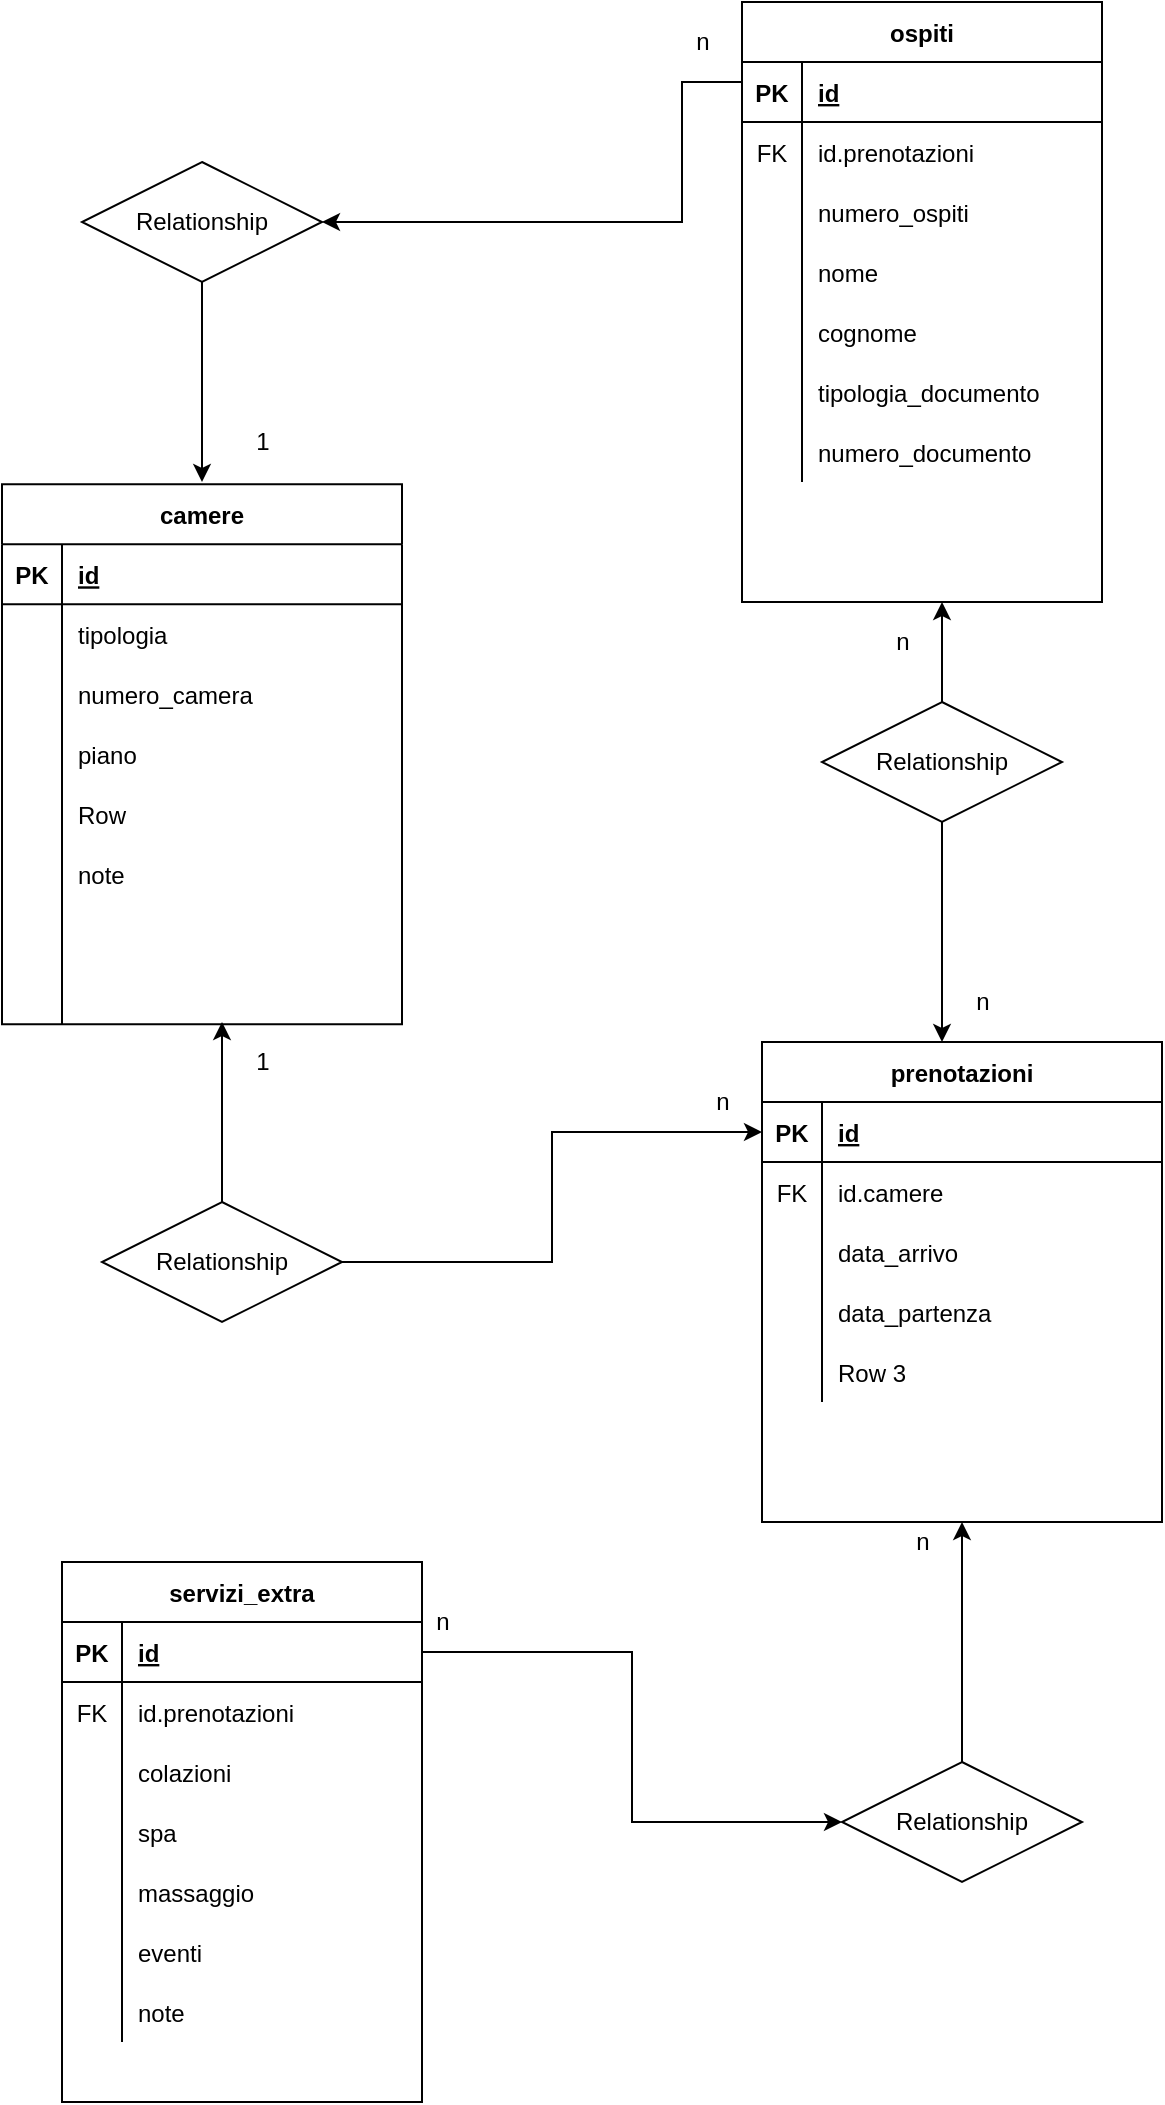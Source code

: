 <mxfile version="14.1.9" type="device"><diagram id="912R-cQDNFuxGoC7GsIr" name="Page-1"><mxGraphModel dx="1235" dy="1122" grid="1" gridSize="10" guides="1" tooltips="1" connect="1" arrows="1" fold="1" page="1" pageScale="1" pageWidth="827" pageHeight="1169" math="0" shadow="0"><root><mxCell id="0"/><mxCell id="1" parent="0"/><mxCell id="Owy4BTAENfQ-3Ju6TqfD-15" value="camere" style="shape=table;startSize=30;container=1;collapsible=1;childLayout=tableLayout;fixedRows=1;rowLines=0;fontStyle=1;align=center;resizeLast=1;" vertex="1" parent="1"><mxGeometry x="940" y="301.17" width="200" height="270" as="geometry"/></mxCell><mxCell id="Owy4BTAENfQ-3Ju6TqfD-16" value="" style="shape=partialRectangle;collapsible=0;dropTarget=0;pointerEvents=0;fillColor=none;top=0;left=0;bottom=1;right=0;points=[[0,0.5],[1,0.5]];portConstraint=eastwest;" vertex="1" parent="Owy4BTAENfQ-3Ju6TqfD-15"><mxGeometry y="30" width="200" height="30" as="geometry"/></mxCell><mxCell id="Owy4BTAENfQ-3Ju6TqfD-17" value="PK" style="shape=partialRectangle;connectable=0;fillColor=none;top=0;left=0;bottom=0;right=0;fontStyle=1;overflow=hidden;" vertex="1" parent="Owy4BTAENfQ-3Ju6TqfD-16"><mxGeometry width="30" height="30" as="geometry"/></mxCell><mxCell id="Owy4BTAENfQ-3Ju6TqfD-18" value="id" style="shape=partialRectangle;connectable=0;fillColor=none;top=0;left=0;bottom=0;right=0;align=left;spacingLeft=6;fontStyle=5;overflow=hidden;" vertex="1" parent="Owy4BTAENfQ-3Ju6TqfD-16"><mxGeometry x="30" width="170" height="30" as="geometry"/></mxCell><mxCell id="Owy4BTAENfQ-3Ju6TqfD-19" value="" style="shape=partialRectangle;collapsible=0;dropTarget=0;pointerEvents=0;fillColor=none;top=0;left=0;bottom=0;right=0;points=[[0,0.5],[1,0.5]];portConstraint=eastwest;" vertex="1" parent="Owy4BTAENfQ-3Ju6TqfD-15"><mxGeometry y="60" width="200" height="30" as="geometry"/></mxCell><mxCell id="Owy4BTAENfQ-3Ju6TqfD-20" value="" style="shape=partialRectangle;connectable=0;fillColor=none;top=0;left=0;bottom=0;right=0;editable=1;overflow=hidden;" vertex="1" parent="Owy4BTAENfQ-3Ju6TqfD-19"><mxGeometry width="30" height="30" as="geometry"/></mxCell><mxCell id="Owy4BTAENfQ-3Ju6TqfD-21" value="tipologia" style="shape=partialRectangle;connectable=0;fillColor=none;top=0;left=0;bottom=0;right=0;align=left;spacingLeft=6;overflow=hidden;" vertex="1" parent="Owy4BTAENfQ-3Ju6TqfD-19"><mxGeometry x="30" width="170" height="30" as="geometry"/></mxCell><mxCell id="Owy4BTAENfQ-3Ju6TqfD-22" value="" style="shape=partialRectangle;collapsible=0;dropTarget=0;pointerEvents=0;fillColor=none;top=0;left=0;bottom=0;right=0;points=[[0,0.5],[1,0.5]];portConstraint=eastwest;" vertex="1" parent="Owy4BTAENfQ-3Ju6TqfD-15"><mxGeometry y="90" width="200" height="30" as="geometry"/></mxCell><mxCell id="Owy4BTAENfQ-3Ju6TqfD-23" value="" style="shape=partialRectangle;connectable=0;fillColor=none;top=0;left=0;bottom=0;right=0;editable=1;overflow=hidden;" vertex="1" parent="Owy4BTAENfQ-3Ju6TqfD-22"><mxGeometry width="30" height="30" as="geometry"/></mxCell><mxCell id="Owy4BTAENfQ-3Ju6TqfD-24" value="numero_camera" style="shape=partialRectangle;connectable=0;fillColor=none;top=0;left=0;bottom=0;right=0;align=left;spacingLeft=6;overflow=hidden;" vertex="1" parent="Owy4BTAENfQ-3Ju6TqfD-22"><mxGeometry x="30" width="170" height="30" as="geometry"/></mxCell><mxCell id="Owy4BTAENfQ-3Ju6TqfD-25" value="" style="shape=partialRectangle;collapsible=0;dropTarget=0;pointerEvents=0;fillColor=none;top=0;left=0;bottom=0;right=0;points=[[0,0.5],[1,0.5]];portConstraint=eastwest;" vertex="1" parent="Owy4BTAENfQ-3Ju6TqfD-15"><mxGeometry y="120" width="200" height="30" as="geometry"/></mxCell><mxCell id="Owy4BTAENfQ-3Ju6TqfD-26" value="" style="shape=partialRectangle;connectable=0;fillColor=none;top=0;left=0;bottom=0;right=0;editable=1;overflow=hidden;" vertex="1" parent="Owy4BTAENfQ-3Ju6TqfD-25"><mxGeometry width="30" height="30" as="geometry"/></mxCell><mxCell id="Owy4BTAENfQ-3Ju6TqfD-27" value="piano" style="shape=partialRectangle;connectable=0;fillColor=none;top=0;left=0;bottom=0;right=0;align=left;spacingLeft=6;overflow=hidden;" vertex="1" parent="Owy4BTAENfQ-3Ju6TqfD-25"><mxGeometry x="30" width="170" height="30" as="geometry"/></mxCell><mxCell id="Owy4BTAENfQ-3Ju6TqfD-148" value="" style="shape=partialRectangle;collapsible=0;dropTarget=0;pointerEvents=0;fillColor=none;top=0;left=0;bottom=0;right=0;points=[[0,0.5],[1,0.5]];portConstraint=eastwest;" vertex="1" parent="Owy4BTAENfQ-3Ju6TqfD-15"><mxGeometry y="150" width="200" height="30" as="geometry"/></mxCell><mxCell id="Owy4BTAENfQ-3Ju6TqfD-149" value="" style="shape=partialRectangle;connectable=0;fillColor=none;top=0;left=0;bottom=0;right=0;editable=1;overflow=hidden;" vertex="1" parent="Owy4BTAENfQ-3Ju6TqfD-148"><mxGeometry width="30" height="30" as="geometry"/></mxCell><mxCell id="Owy4BTAENfQ-3Ju6TqfD-150" value="Row" style="shape=partialRectangle;connectable=0;fillColor=none;top=0;left=0;bottom=0;right=0;align=left;spacingLeft=6;overflow=hidden;" vertex="1" parent="Owy4BTAENfQ-3Ju6TqfD-148"><mxGeometry x="30" width="170" height="30" as="geometry"/></mxCell><mxCell id="Owy4BTAENfQ-3Ju6TqfD-138" value="" style="shape=partialRectangle;collapsible=0;dropTarget=0;pointerEvents=0;fillColor=none;top=0;left=0;bottom=0;right=0;points=[[0,0.5],[1,0.5]];portConstraint=eastwest;" vertex="1" parent="Owy4BTAENfQ-3Ju6TqfD-15"><mxGeometry y="180" width="200" height="30" as="geometry"/></mxCell><mxCell id="Owy4BTAENfQ-3Ju6TqfD-139" value="" style="shape=partialRectangle;connectable=0;fillColor=none;top=0;left=0;bottom=0;right=0;editable=1;overflow=hidden;" vertex="1" parent="Owy4BTAENfQ-3Ju6TqfD-138"><mxGeometry width="30" height="30" as="geometry"/></mxCell><mxCell id="Owy4BTAENfQ-3Ju6TqfD-140" value="note" style="shape=partialRectangle;connectable=0;fillColor=none;top=0;left=0;bottom=0;right=0;align=left;spacingLeft=6;overflow=hidden;" vertex="1" parent="Owy4BTAENfQ-3Ju6TqfD-138"><mxGeometry x="30" width="170" height="30" as="geometry"/></mxCell><mxCell id="Owy4BTAENfQ-3Ju6TqfD-95" value="" style="shape=partialRectangle;collapsible=0;dropTarget=0;pointerEvents=0;fillColor=none;top=0;left=0;bottom=0;right=0;points=[[0,0.5],[1,0.5]];portConstraint=eastwest;" vertex="1" parent="Owy4BTAENfQ-3Ju6TqfD-15"><mxGeometry y="210" width="200" height="30" as="geometry"/></mxCell><mxCell id="Owy4BTAENfQ-3Ju6TqfD-96" value="" style="shape=partialRectangle;connectable=0;fillColor=none;top=0;left=0;bottom=0;right=0;editable=1;overflow=hidden;" vertex="1" parent="Owy4BTAENfQ-3Ju6TqfD-95"><mxGeometry width="30" height="30" as="geometry"/></mxCell><mxCell id="Owy4BTAENfQ-3Ju6TqfD-97" value="" style="shape=partialRectangle;connectable=0;fillColor=none;top=0;left=0;bottom=0;right=0;align=left;spacingLeft=6;overflow=hidden;" vertex="1" parent="Owy4BTAENfQ-3Ju6TqfD-95"><mxGeometry x="30" width="170" height="30" as="geometry"/></mxCell><mxCell id="Owy4BTAENfQ-3Ju6TqfD-135" value="" style="shape=partialRectangle;collapsible=0;dropTarget=0;pointerEvents=0;fillColor=none;top=0;left=0;bottom=0;right=0;points=[[0,0.5],[1,0.5]];portConstraint=eastwest;" vertex="1" parent="Owy4BTAENfQ-3Ju6TqfD-15"><mxGeometry y="240" width="200" height="30" as="geometry"/></mxCell><mxCell id="Owy4BTAENfQ-3Ju6TqfD-136" value="" style="shape=partialRectangle;connectable=0;fillColor=none;top=0;left=0;bottom=0;right=0;editable=1;overflow=hidden;" vertex="1" parent="Owy4BTAENfQ-3Ju6TqfD-135"><mxGeometry width="30" height="30" as="geometry"/></mxCell><mxCell id="Owy4BTAENfQ-3Ju6TqfD-137" value="" style="shape=partialRectangle;connectable=0;fillColor=none;top=0;left=0;bottom=0;right=0;align=left;spacingLeft=6;overflow=hidden;" vertex="1" parent="Owy4BTAENfQ-3Ju6TqfD-135"><mxGeometry x="30" width="170" height="30" as="geometry"/></mxCell><mxCell id="Owy4BTAENfQ-3Ju6TqfD-34" value="prenotazioni" style="shape=table;startSize=30;container=1;collapsible=1;childLayout=tableLayout;fixedRows=1;rowLines=0;fontStyle=1;align=center;resizeLast=1;" vertex="1" parent="1"><mxGeometry x="1320" y="580" width="200" height="240" as="geometry"/></mxCell><mxCell id="Owy4BTAENfQ-3Ju6TqfD-35" value="" style="shape=partialRectangle;collapsible=0;dropTarget=0;pointerEvents=0;fillColor=none;top=0;left=0;bottom=1;right=0;points=[[0,0.5],[1,0.5]];portConstraint=eastwest;" vertex="1" parent="Owy4BTAENfQ-3Ju6TqfD-34"><mxGeometry y="30" width="200" height="30" as="geometry"/></mxCell><mxCell id="Owy4BTAENfQ-3Ju6TqfD-36" value="PK" style="shape=partialRectangle;connectable=0;fillColor=none;top=0;left=0;bottom=0;right=0;fontStyle=1;overflow=hidden;" vertex="1" parent="Owy4BTAENfQ-3Ju6TqfD-35"><mxGeometry width="30" height="30" as="geometry"/></mxCell><mxCell id="Owy4BTAENfQ-3Ju6TqfD-37" value="id" style="shape=partialRectangle;connectable=0;fillColor=none;top=0;left=0;bottom=0;right=0;align=left;spacingLeft=6;fontStyle=5;overflow=hidden;" vertex="1" parent="Owy4BTAENfQ-3Ju6TqfD-35"><mxGeometry x="30" width="170" height="30" as="geometry"/></mxCell><mxCell id="Owy4BTAENfQ-3Ju6TqfD-84" value="" style="shape=partialRectangle;collapsible=0;dropTarget=0;pointerEvents=0;fillColor=none;top=0;left=0;bottom=0;right=0;points=[[0,0.5],[1,0.5]];portConstraint=eastwest;" vertex="1" parent="Owy4BTAENfQ-3Ju6TqfD-34"><mxGeometry y="60" width="200" height="30" as="geometry"/></mxCell><mxCell id="Owy4BTAENfQ-3Ju6TqfD-85" value="FK" style="shape=partialRectangle;connectable=0;fillColor=none;top=0;left=0;bottom=0;right=0;editable=1;overflow=hidden;" vertex="1" parent="Owy4BTAENfQ-3Ju6TqfD-84"><mxGeometry width="30" height="30" as="geometry"/></mxCell><mxCell id="Owy4BTAENfQ-3Ju6TqfD-86" value="id.camere" style="shape=partialRectangle;connectable=0;fillColor=none;top=0;left=0;bottom=0;right=0;align=left;spacingLeft=6;overflow=hidden;" vertex="1" parent="Owy4BTAENfQ-3Ju6TqfD-84"><mxGeometry x="30" width="170" height="30" as="geometry"/></mxCell><mxCell id="Owy4BTAENfQ-3Ju6TqfD-38" value="" style="shape=partialRectangle;collapsible=0;dropTarget=0;pointerEvents=0;fillColor=none;top=0;left=0;bottom=0;right=0;points=[[0,0.5],[1,0.5]];portConstraint=eastwest;" vertex="1" parent="Owy4BTAENfQ-3Ju6TqfD-34"><mxGeometry y="90" width="200" height="30" as="geometry"/></mxCell><mxCell id="Owy4BTAENfQ-3Ju6TqfD-39" value="" style="shape=partialRectangle;connectable=0;fillColor=none;top=0;left=0;bottom=0;right=0;editable=1;overflow=hidden;" vertex="1" parent="Owy4BTAENfQ-3Ju6TqfD-38"><mxGeometry width="30" height="30" as="geometry"/></mxCell><mxCell id="Owy4BTAENfQ-3Ju6TqfD-40" value="data_arrivo" style="shape=partialRectangle;connectable=0;fillColor=none;top=0;left=0;bottom=0;right=0;align=left;spacingLeft=6;overflow=hidden;" vertex="1" parent="Owy4BTAENfQ-3Ju6TqfD-38"><mxGeometry x="30" width="170" height="30" as="geometry"/></mxCell><mxCell id="Owy4BTAENfQ-3Ju6TqfD-41" value="" style="shape=partialRectangle;collapsible=0;dropTarget=0;pointerEvents=0;fillColor=none;top=0;left=0;bottom=0;right=0;points=[[0,0.5],[1,0.5]];portConstraint=eastwest;" vertex="1" parent="Owy4BTAENfQ-3Ju6TqfD-34"><mxGeometry y="120" width="200" height="30" as="geometry"/></mxCell><mxCell id="Owy4BTAENfQ-3Ju6TqfD-42" value="" style="shape=partialRectangle;connectable=0;fillColor=none;top=0;left=0;bottom=0;right=0;editable=1;overflow=hidden;" vertex="1" parent="Owy4BTAENfQ-3Ju6TqfD-41"><mxGeometry width="30" height="30" as="geometry"/></mxCell><mxCell id="Owy4BTAENfQ-3Ju6TqfD-43" value="data_partenza" style="shape=partialRectangle;connectable=0;fillColor=none;top=0;left=0;bottom=0;right=0;align=left;spacingLeft=6;overflow=hidden;" vertex="1" parent="Owy4BTAENfQ-3Ju6TqfD-41"><mxGeometry x="30" width="170" height="30" as="geometry"/></mxCell><mxCell id="Owy4BTAENfQ-3Ju6TqfD-44" value="" style="shape=partialRectangle;collapsible=0;dropTarget=0;pointerEvents=0;fillColor=none;top=0;left=0;bottom=0;right=0;points=[[0,0.5],[1,0.5]];portConstraint=eastwest;" vertex="1" parent="Owy4BTAENfQ-3Ju6TqfD-34"><mxGeometry y="150" width="200" height="30" as="geometry"/></mxCell><mxCell id="Owy4BTAENfQ-3Ju6TqfD-45" value="" style="shape=partialRectangle;connectable=0;fillColor=none;top=0;left=0;bottom=0;right=0;editable=1;overflow=hidden;" vertex="1" parent="Owy4BTAENfQ-3Ju6TqfD-44"><mxGeometry width="30" height="30" as="geometry"/></mxCell><mxCell id="Owy4BTAENfQ-3Ju6TqfD-46" value="Row 3" style="shape=partialRectangle;connectable=0;fillColor=none;top=0;left=0;bottom=0;right=0;align=left;spacingLeft=6;overflow=hidden;" vertex="1" parent="Owy4BTAENfQ-3Ju6TqfD-44"><mxGeometry x="30" width="170" height="30" as="geometry"/></mxCell><mxCell id="Owy4BTAENfQ-3Ju6TqfD-71" style="edgeStyle=orthogonalEdgeStyle;rounded=0;orthogonalLoop=1;jettySize=auto;html=1;exitX=0;exitY=1;exitDx=0;exitDy=0;" edge="1" parent="1" source="Owy4BTAENfQ-3Ju6TqfD-47" target="Owy4BTAENfQ-3Ju6TqfD-69"><mxGeometry relative="1" as="geometry"><Array as="points"><mxPoint x="1310" y="100"/><mxPoint x="1280" y="100"/><mxPoint x="1280" y="170"/></Array></mxGeometry></mxCell><mxCell id="Owy4BTAENfQ-3Ju6TqfD-47" value="ospiti" style="shape=table;startSize=30;container=1;collapsible=1;childLayout=tableLayout;fixedRows=1;rowLines=0;fontStyle=1;align=center;resizeLast=1;" vertex="1" parent="1"><mxGeometry x="1310" y="60.0" width="180" height="300" as="geometry"/></mxCell><mxCell id="Owy4BTAENfQ-3Ju6TqfD-48" value="" style="shape=partialRectangle;collapsible=0;dropTarget=0;pointerEvents=0;fillColor=none;top=0;left=0;bottom=1;right=0;points=[[0,0.5],[1,0.5]];portConstraint=eastwest;" vertex="1" parent="Owy4BTAENfQ-3Ju6TqfD-47"><mxGeometry y="30" width="180" height="30" as="geometry"/></mxCell><mxCell id="Owy4BTAENfQ-3Ju6TqfD-49" value="PK" style="shape=partialRectangle;connectable=0;fillColor=none;top=0;left=0;bottom=0;right=0;fontStyle=1;overflow=hidden;" vertex="1" parent="Owy4BTAENfQ-3Ju6TqfD-48"><mxGeometry width="30" height="30" as="geometry"/></mxCell><mxCell id="Owy4BTAENfQ-3Ju6TqfD-50" value="id" style="shape=partialRectangle;connectable=0;fillColor=none;top=0;left=0;bottom=0;right=0;align=left;spacingLeft=6;fontStyle=5;overflow=hidden;" vertex="1" parent="Owy4BTAENfQ-3Ju6TqfD-48"><mxGeometry x="30" width="150" height="30" as="geometry"/></mxCell><mxCell id="Owy4BTAENfQ-3Ju6TqfD-101" value="" style="shape=partialRectangle;collapsible=0;dropTarget=0;pointerEvents=0;fillColor=none;top=0;left=0;bottom=0;right=0;points=[[0,0.5],[1,0.5]];portConstraint=eastwest;" vertex="1" parent="Owy4BTAENfQ-3Ju6TqfD-47"><mxGeometry y="60" width="180" height="30" as="geometry"/></mxCell><mxCell id="Owy4BTAENfQ-3Ju6TqfD-102" value="FK" style="shape=partialRectangle;connectable=0;fillColor=none;top=0;left=0;bottom=0;right=0;fontStyle=0;overflow=hidden;" vertex="1" parent="Owy4BTAENfQ-3Ju6TqfD-101"><mxGeometry width="30" height="30" as="geometry"/></mxCell><mxCell id="Owy4BTAENfQ-3Ju6TqfD-103" value="id.prenotazioni" style="shape=partialRectangle;connectable=0;fillColor=none;top=0;left=0;bottom=0;right=0;align=left;spacingLeft=6;fontStyle=0;overflow=hidden;" vertex="1" parent="Owy4BTAENfQ-3Ju6TqfD-101"><mxGeometry x="30" width="150" height="30" as="geometry"/></mxCell><mxCell id="Owy4BTAENfQ-3Ju6TqfD-98" value="" style="shape=partialRectangle;collapsible=0;dropTarget=0;pointerEvents=0;fillColor=none;top=0;left=0;bottom=0;right=0;points=[[0,0.5],[1,0.5]];portConstraint=eastwest;" vertex="1" parent="Owy4BTAENfQ-3Ju6TqfD-47"><mxGeometry y="90" width="180" height="30" as="geometry"/></mxCell><mxCell id="Owy4BTAENfQ-3Ju6TqfD-99" value="" style="shape=partialRectangle;connectable=0;fillColor=none;top=0;left=0;bottom=0;right=0;editable=1;overflow=hidden;" vertex="1" parent="Owy4BTAENfQ-3Ju6TqfD-98"><mxGeometry width="30" height="30" as="geometry"/></mxCell><mxCell id="Owy4BTAENfQ-3Ju6TqfD-100" value="numero_ospiti" style="shape=partialRectangle;connectable=0;fillColor=none;top=0;left=0;bottom=0;right=0;align=left;spacingLeft=6;overflow=hidden;" vertex="1" parent="Owy4BTAENfQ-3Ju6TqfD-98"><mxGeometry x="30" width="150" height="30" as="geometry"/></mxCell><mxCell id="Owy4BTAENfQ-3Ju6TqfD-51" value="" style="shape=partialRectangle;collapsible=0;dropTarget=0;pointerEvents=0;fillColor=none;top=0;left=0;bottom=0;right=0;points=[[0,0.5],[1,0.5]];portConstraint=eastwest;" vertex="1" parent="Owy4BTAENfQ-3Ju6TqfD-47"><mxGeometry y="120" width="180" height="30" as="geometry"/></mxCell><mxCell id="Owy4BTAENfQ-3Ju6TqfD-52" value="" style="shape=partialRectangle;connectable=0;fillColor=none;top=0;left=0;bottom=0;right=0;editable=1;overflow=hidden;" vertex="1" parent="Owy4BTAENfQ-3Ju6TqfD-51"><mxGeometry width="30" height="30" as="geometry"/></mxCell><mxCell id="Owy4BTAENfQ-3Ju6TqfD-53" value="nome" style="shape=partialRectangle;connectable=0;fillColor=none;top=0;left=0;bottom=0;right=0;align=left;spacingLeft=6;overflow=hidden;" vertex="1" parent="Owy4BTAENfQ-3Ju6TqfD-51"><mxGeometry x="30" width="150" height="30" as="geometry"/></mxCell><mxCell id="Owy4BTAENfQ-3Ju6TqfD-54" value="" style="shape=partialRectangle;collapsible=0;dropTarget=0;pointerEvents=0;fillColor=none;top=0;left=0;bottom=0;right=0;points=[[0,0.5],[1,0.5]];portConstraint=eastwest;" vertex="1" parent="Owy4BTAENfQ-3Ju6TqfD-47"><mxGeometry y="150" width="180" height="30" as="geometry"/></mxCell><mxCell id="Owy4BTAENfQ-3Ju6TqfD-55" value="" style="shape=partialRectangle;connectable=0;fillColor=none;top=0;left=0;bottom=0;right=0;editable=1;overflow=hidden;" vertex="1" parent="Owy4BTAENfQ-3Ju6TqfD-54"><mxGeometry width="30" height="30" as="geometry"/></mxCell><mxCell id="Owy4BTAENfQ-3Ju6TqfD-56" value="cognome" style="shape=partialRectangle;connectable=0;fillColor=none;top=0;left=0;bottom=0;right=0;align=left;spacingLeft=6;overflow=hidden;" vertex="1" parent="Owy4BTAENfQ-3Ju6TqfD-54"><mxGeometry x="30" width="150" height="30" as="geometry"/></mxCell><mxCell id="Owy4BTAENfQ-3Ju6TqfD-57" value="" style="shape=partialRectangle;collapsible=0;dropTarget=0;pointerEvents=0;fillColor=none;top=0;left=0;bottom=0;right=0;points=[[0,0.5],[1,0.5]];portConstraint=eastwest;" vertex="1" parent="Owy4BTAENfQ-3Ju6TqfD-47"><mxGeometry y="180" width="180" height="30" as="geometry"/></mxCell><mxCell id="Owy4BTAENfQ-3Ju6TqfD-58" value="" style="shape=partialRectangle;connectable=0;fillColor=none;top=0;left=0;bottom=0;right=0;editable=1;overflow=hidden;" vertex="1" parent="Owy4BTAENfQ-3Ju6TqfD-57"><mxGeometry width="30" height="30" as="geometry"/></mxCell><mxCell id="Owy4BTAENfQ-3Ju6TqfD-59" value="tipologia_documento" style="shape=partialRectangle;connectable=0;fillColor=none;top=0;left=0;bottom=0;right=0;align=left;spacingLeft=6;overflow=hidden;" vertex="1" parent="Owy4BTAENfQ-3Ju6TqfD-57"><mxGeometry x="30" width="150" height="30" as="geometry"/></mxCell><mxCell id="Owy4BTAENfQ-3Ju6TqfD-81" value="" style="shape=partialRectangle;collapsible=0;dropTarget=0;pointerEvents=0;fillColor=none;top=0;left=0;bottom=0;right=0;points=[[0,0.5],[1,0.5]];portConstraint=eastwest;" vertex="1" parent="Owy4BTAENfQ-3Ju6TqfD-47"><mxGeometry y="210" width="180" height="30" as="geometry"/></mxCell><mxCell id="Owy4BTAENfQ-3Ju6TqfD-82" value="" style="shape=partialRectangle;connectable=0;fillColor=none;top=0;left=0;bottom=0;right=0;editable=1;overflow=hidden;" vertex="1" parent="Owy4BTAENfQ-3Ju6TqfD-81"><mxGeometry width="30" height="30" as="geometry"/></mxCell><mxCell id="Owy4BTAENfQ-3Ju6TqfD-83" value="numero_documento" style="shape=partialRectangle;connectable=0;fillColor=none;top=0;left=0;bottom=0;right=0;align=left;spacingLeft=6;overflow=hidden;" vertex="1" parent="Owy4BTAENfQ-3Ju6TqfD-81"><mxGeometry x="30" width="150" height="30" as="geometry"/></mxCell><mxCell id="Owy4BTAENfQ-3Ju6TqfD-94" style="edgeStyle=orthogonalEdgeStyle;rounded=0;orthogonalLoop=1;jettySize=auto;html=1;exitX=0.5;exitY=1;exitDx=0;exitDy=0;" edge="1" parent="1" source="Owy4BTAENfQ-3Ju6TqfD-60" target="Owy4BTAENfQ-3Ju6TqfD-34"><mxGeometry relative="1" as="geometry"><Array as="points"><mxPoint x="1410" y="540"/><mxPoint x="1410" y="540"/></Array></mxGeometry></mxCell><mxCell id="Owy4BTAENfQ-3Ju6TqfD-60" value="Relationship" style="shape=rhombus;perimeter=rhombusPerimeter;whiteSpace=wrap;html=1;align=center;" vertex="1" parent="1"><mxGeometry x="1350" y="410" width="120" height="60" as="geometry"/></mxCell><mxCell id="Owy4BTAENfQ-3Ju6TqfD-87" style="edgeStyle=orthogonalEdgeStyle;rounded=0;orthogonalLoop=1;jettySize=auto;html=1;exitX=1;exitY=0.5;exitDx=0;exitDy=0;entryX=0;entryY=0.5;entryDx=0;entryDy=0;" edge="1" parent="1" source="Owy4BTAENfQ-3Ju6TqfD-61" target="Owy4BTAENfQ-3Ju6TqfD-35"><mxGeometry relative="1" as="geometry"/></mxCell><mxCell id="Owy4BTAENfQ-3Ju6TqfD-61" value="Relationship" style="shape=rhombus;perimeter=rhombusPerimeter;whiteSpace=wrap;html=1;align=center;" vertex="1" parent="1"><mxGeometry x="990" y="660" width="120" height="60" as="geometry"/></mxCell><mxCell id="Owy4BTAENfQ-3Ju6TqfD-62" value="" style="endArrow=classic;html=1;exitX=0.5;exitY=0;exitDx=0;exitDy=0;" edge="1" parent="1" source="Owy4BTAENfQ-3Ju6TqfD-60"><mxGeometry width="50" height="50" relative="1" as="geometry"><mxPoint x="470" y="690" as="sourcePoint"/><mxPoint x="1410" y="360" as="targetPoint"/></mxGeometry></mxCell><mxCell id="Owy4BTAENfQ-3Ju6TqfD-64" value="" style="endArrow=classic;html=1;exitX=0.5;exitY=0;exitDx=0;exitDy=0;" edge="1" parent="1" source="Owy4BTAENfQ-3Ju6TqfD-61"><mxGeometry width="50" height="50" relative="1" as="geometry"><mxPoint x="870" y="690" as="sourcePoint"/><mxPoint x="1050" y="570" as="targetPoint"/></mxGeometry></mxCell><mxCell id="Owy4BTAENfQ-3Ju6TqfD-67" value="1" style="text;html=1;align=center;verticalAlign=middle;resizable=0;points=[];autosize=1;" vertex="1" parent="1"><mxGeometry x="1060" y="580" width="20" height="20" as="geometry"/></mxCell><mxCell id="Owy4BTAENfQ-3Ju6TqfD-68" value="n" style="text;html=1;align=center;verticalAlign=middle;resizable=0;points=[];autosize=1;" vertex="1" parent="1"><mxGeometry x="1290" y="600" width="20" height="20" as="geometry"/></mxCell><mxCell id="Owy4BTAENfQ-3Ju6TqfD-92" style="edgeStyle=orthogonalEdgeStyle;rounded=0;orthogonalLoop=1;jettySize=auto;html=1;exitX=0.5;exitY=1;exitDx=0;exitDy=0;" edge="1" parent="1" source="Owy4BTAENfQ-3Ju6TqfD-69"><mxGeometry relative="1" as="geometry"><mxPoint x="1040" y="300" as="targetPoint"/></mxGeometry></mxCell><mxCell id="Owy4BTAENfQ-3Ju6TqfD-69" value="Relationship" style="shape=rhombus;perimeter=rhombusPerimeter;whiteSpace=wrap;html=1;align=center;" vertex="1" parent="1"><mxGeometry x="980" y="140" width="120" height="60" as="geometry"/></mxCell><mxCell id="Owy4BTAENfQ-3Ju6TqfD-104" value="servizi_extra" style="shape=table;startSize=30;container=1;collapsible=1;childLayout=tableLayout;fixedRows=1;rowLines=0;fontStyle=1;align=center;resizeLast=1;" vertex="1" parent="1"><mxGeometry x="970" y="840" width="180" height="270" as="geometry"/></mxCell><mxCell id="Owy4BTAENfQ-3Ju6TqfD-105" value="" style="shape=partialRectangle;collapsible=0;dropTarget=0;pointerEvents=0;fillColor=none;top=0;left=0;bottom=1;right=0;points=[[0,0.5],[1,0.5]];portConstraint=eastwest;" vertex="1" parent="Owy4BTAENfQ-3Ju6TqfD-104"><mxGeometry y="30" width="180" height="30" as="geometry"/></mxCell><mxCell id="Owy4BTAENfQ-3Ju6TqfD-106" value="PK" style="shape=partialRectangle;connectable=0;fillColor=none;top=0;left=0;bottom=0;right=0;fontStyle=1;overflow=hidden;" vertex="1" parent="Owy4BTAENfQ-3Ju6TqfD-105"><mxGeometry width="30" height="30" as="geometry"/></mxCell><mxCell id="Owy4BTAENfQ-3Ju6TqfD-107" value="id" style="shape=partialRectangle;connectable=0;fillColor=none;top=0;left=0;bottom=0;right=0;align=left;spacingLeft=6;fontStyle=5;overflow=hidden;" vertex="1" parent="Owy4BTAENfQ-3Ju6TqfD-105"><mxGeometry x="30" width="150" height="30" as="geometry"/></mxCell><mxCell id="Owy4BTAENfQ-3Ju6TqfD-117" value="" style="shape=partialRectangle;collapsible=0;dropTarget=0;pointerEvents=0;fillColor=none;top=0;left=0;bottom=0;right=0;points=[[0,0.5],[1,0.5]];portConstraint=eastwest;" vertex="1" parent="Owy4BTAENfQ-3Ju6TqfD-104"><mxGeometry y="60" width="180" height="30" as="geometry"/></mxCell><mxCell id="Owy4BTAENfQ-3Ju6TqfD-118" value="FK" style="shape=partialRectangle;connectable=0;fillColor=none;top=0;left=0;bottom=0;right=0;fontStyle=0;overflow=hidden;" vertex="1" parent="Owy4BTAENfQ-3Ju6TqfD-117"><mxGeometry width="30" height="30" as="geometry"/></mxCell><mxCell id="Owy4BTAENfQ-3Ju6TqfD-119" value="id.prenotazioni" style="shape=partialRectangle;connectable=0;fillColor=none;top=0;left=0;bottom=0;right=0;align=left;spacingLeft=6;fontStyle=0;overflow=hidden;" vertex="1" parent="Owy4BTAENfQ-3Ju6TqfD-117"><mxGeometry x="30" width="150" height="30" as="geometry"/></mxCell><mxCell id="Owy4BTAENfQ-3Ju6TqfD-108" value="" style="shape=partialRectangle;collapsible=0;dropTarget=0;pointerEvents=0;fillColor=none;top=0;left=0;bottom=0;right=0;points=[[0,0.5],[1,0.5]];portConstraint=eastwest;" vertex="1" parent="Owy4BTAENfQ-3Ju6TqfD-104"><mxGeometry y="90" width="180" height="30" as="geometry"/></mxCell><mxCell id="Owy4BTAENfQ-3Ju6TqfD-109" value="" style="shape=partialRectangle;connectable=0;fillColor=none;top=0;left=0;bottom=0;right=0;editable=1;overflow=hidden;" vertex="1" parent="Owy4BTAENfQ-3Ju6TqfD-108"><mxGeometry width="30" height="30" as="geometry"/></mxCell><mxCell id="Owy4BTAENfQ-3Ju6TqfD-110" value="colazioni" style="shape=partialRectangle;connectable=0;fillColor=none;top=0;left=0;bottom=0;right=0;align=left;spacingLeft=6;overflow=hidden;" vertex="1" parent="Owy4BTAENfQ-3Ju6TqfD-108"><mxGeometry x="30" width="150" height="30" as="geometry"/></mxCell><mxCell id="Owy4BTAENfQ-3Ju6TqfD-111" value="" style="shape=partialRectangle;collapsible=0;dropTarget=0;pointerEvents=0;fillColor=none;top=0;left=0;bottom=0;right=0;points=[[0,0.5],[1,0.5]];portConstraint=eastwest;" vertex="1" parent="Owy4BTAENfQ-3Ju6TqfD-104"><mxGeometry y="120" width="180" height="30" as="geometry"/></mxCell><mxCell id="Owy4BTAENfQ-3Ju6TqfD-112" value="" style="shape=partialRectangle;connectable=0;fillColor=none;top=0;left=0;bottom=0;right=0;editable=1;overflow=hidden;" vertex="1" parent="Owy4BTAENfQ-3Ju6TqfD-111"><mxGeometry width="30" height="30" as="geometry"/></mxCell><mxCell id="Owy4BTAENfQ-3Ju6TqfD-113" value="spa" style="shape=partialRectangle;connectable=0;fillColor=none;top=0;left=0;bottom=0;right=0;align=left;spacingLeft=6;overflow=hidden;" vertex="1" parent="Owy4BTAENfQ-3Ju6TqfD-111"><mxGeometry x="30" width="150" height="30" as="geometry"/></mxCell><mxCell id="Owy4BTAENfQ-3Ju6TqfD-114" value="" style="shape=partialRectangle;collapsible=0;dropTarget=0;pointerEvents=0;fillColor=none;top=0;left=0;bottom=0;right=0;points=[[0,0.5],[1,0.5]];portConstraint=eastwest;" vertex="1" parent="Owy4BTAENfQ-3Ju6TqfD-104"><mxGeometry y="150" width="180" height="30" as="geometry"/></mxCell><mxCell id="Owy4BTAENfQ-3Ju6TqfD-115" value="" style="shape=partialRectangle;connectable=0;fillColor=none;top=0;left=0;bottom=0;right=0;editable=1;overflow=hidden;" vertex="1" parent="Owy4BTAENfQ-3Ju6TqfD-114"><mxGeometry width="30" height="30" as="geometry"/></mxCell><mxCell id="Owy4BTAENfQ-3Ju6TqfD-116" value="massaggio" style="shape=partialRectangle;connectable=0;fillColor=none;top=0;left=0;bottom=0;right=0;align=left;spacingLeft=6;overflow=hidden;" vertex="1" parent="Owy4BTAENfQ-3Ju6TqfD-114"><mxGeometry x="30" width="150" height="30" as="geometry"/></mxCell><mxCell id="Owy4BTAENfQ-3Ju6TqfD-128" value="" style="shape=partialRectangle;collapsible=0;dropTarget=0;pointerEvents=0;fillColor=none;top=0;left=0;bottom=0;right=0;points=[[0,0.5],[1,0.5]];portConstraint=eastwest;" vertex="1" parent="Owy4BTAENfQ-3Ju6TqfD-104"><mxGeometry y="180" width="180" height="30" as="geometry"/></mxCell><mxCell id="Owy4BTAENfQ-3Ju6TqfD-129" value="" style="shape=partialRectangle;connectable=0;fillColor=none;top=0;left=0;bottom=0;right=0;editable=1;overflow=hidden;" vertex="1" parent="Owy4BTAENfQ-3Ju6TqfD-128"><mxGeometry width="30" height="30" as="geometry"/></mxCell><mxCell id="Owy4BTAENfQ-3Ju6TqfD-130" value="eventi" style="shape=partialRectangle;connectable=0;fillColor=none;top=0;left=0;bottom=0;right=0;align=left;spacingLeft=6;overflow=hidden;" vertex="1" parent="Owy4BTAENfQ-3Ju6TqfD-128"><mxGeometry x="30" width="150" height="30" as="geometry"/></mxCell><mxCell id="Owy4BTAENfQ-3Ju6TqfD-132" value="" style="shape=partialRectangle;collapsible=0;dropTarget=0;pointerEvents=0;fillColor=none;top=0;left=0;bottom=0;right=0;points=[[0,0.5],[1,0.5]];portConstraint=eastwest;" vertex="1" parent="Owy4BTAENfQ-3Ju6TqfD-104"><mxGeometry y="210" width="180" height="30" as="geometry"/></mxCell><mxCell id="Owy4BTAENfQ-3Ju6TqfD-133" value="" style="shape=partialRectangle;connectable=0;fillColor=none;top=0;left=0;bottom=0;right=0;editable=1;overflow=hidden;" vertex="1" parent="Owy4BTAENfQ-3Ju6TqfD-132"><mxGeometry width="30" height="30" as="geometry"/></mxCell><mxCell id="Owy4BTAENfQ-3Ju6TqfD-134" value="note" style="shape=partialRectangle;connectable=0;fillColor=none;top=0;left=0;bottom=0;right=0;align=left;spacingLeft=6;overflow=hidden;" vertex="1" parent="Owy4BTAENfQ-3Ju6TqfD-132"><mxGeometry x="30" width="150" height="30" as="geometry"/></mxCell><mxCell id="Owy4BTAENfQ-3Ju6TqfD-125" style="edgeStyle=orthogonalEdgeStyle;rounded=0;orthogonalLoop=1;jettySize=auto;html=1;exitX=0.5;exitY=0;exitDx=0;exitDy=0;entryX=0.5;entryY=1;entryDx=0;entryDy=0;" edge="1" parent="1" source="Owy4BTAENfQ-3Ju6TqfD-120" target="Owy4BTAENfQ-3Ju6TqfD-34"><mxGeometry relative="1" as="geometry"/></mxCell><mxCell id="Owy4BTAENfQ-3Ju6TqfD-120" value="Relationship" style="shape=rhombus;perimeter=rhombusPerimeter;whiteSpace=wrap;html=1;align=center;" vertex="1" parent="1"><mxGeometry x="1360" y="940" width="120" height="60" as="geometry"/></mxCell><mxCell id="Owy4BTAENfQ-3Ju6TqfD-122" style="edgeStyle=orthogonalEdgeStyle;rounded=0;orthogonalLoop=1;jettySize=auto;html=1;exitX=1;exitY=0.5;exitDx=0;exitDy=0;entryX=0;entryY=0.5;entryDx=0;entryDy=0;" edge="1" parent="1" source="Owy4BTAENfQ-3Ju6TqfD-105" target="Owy4BTAENfQ-3Ju6TqfD-120"><mxGeometry relative="1" as="geometry"/></mxCell><mxCell id="Owy4BTAENfQ-3Ju6TqfD-126" value="n" style="text;html=1;align=center;verticalAlign=middle;resizable=0;points=[];autosize=1;" vertex="1" parent="1"><mxGeometry x="1150" y="860" width="20" height="20" as="geometry"/></mxCell><mxCell id="Owy4BTAENfQ-3Ju6TqfD-127" value="n" style="text;html=1;align=center;verticalAlign=middle;resizable=0;points=[];autosize=1;" vertex="1" parent="1"><mxGeometry x="1390" y="820" width="20" height="20" as="geometry"/></mxCell><mxCell id="Owy4BTAENfQ-3Ju6TqfD-144" value="1" style="text;html=1;align=center;verticalAlign=middle;resizable=0;points=[];autosize=1;" vertex="1" parent="1"><mxGeometry x="1060" y="270" width="20" height="20" as="geometry"/></mxCell><mxCell id="Owy4BTAENfQ-3Ju6TqfD-145" value="n" style="text;html=1;align=center;verticalAlign=middle;resizable=0;points=[];autosize=1;" vertex="1" parent="1"><mxGeometry x="1280" y="70" width="20" height="20" as="geometry"/></mxCell><mxCell id="Owy4BTAENfQ-3Ju6TqfD-146" value="n" style="text;html=1;align=center;verticalAlign=middle;resizable=0;points=[];autosize=1;" vertex="1" parent="1"><mxGeometry x="1380" y="370" width="20" height="20" as="geometry"/></mxCell><mxCell id="Owy4BTAENfQ-3Ju6TqfD-147" value="n" style="text;html=1;align=center;verticalAlign=middle;resizable=0;points=[];autosize=1;" vertex="1" parent="1"><mxGeometry x="1420" y="550" width="20" height="20" as="geometry"/></mxCell></root></mxGraphModel></diagram></mxfile>